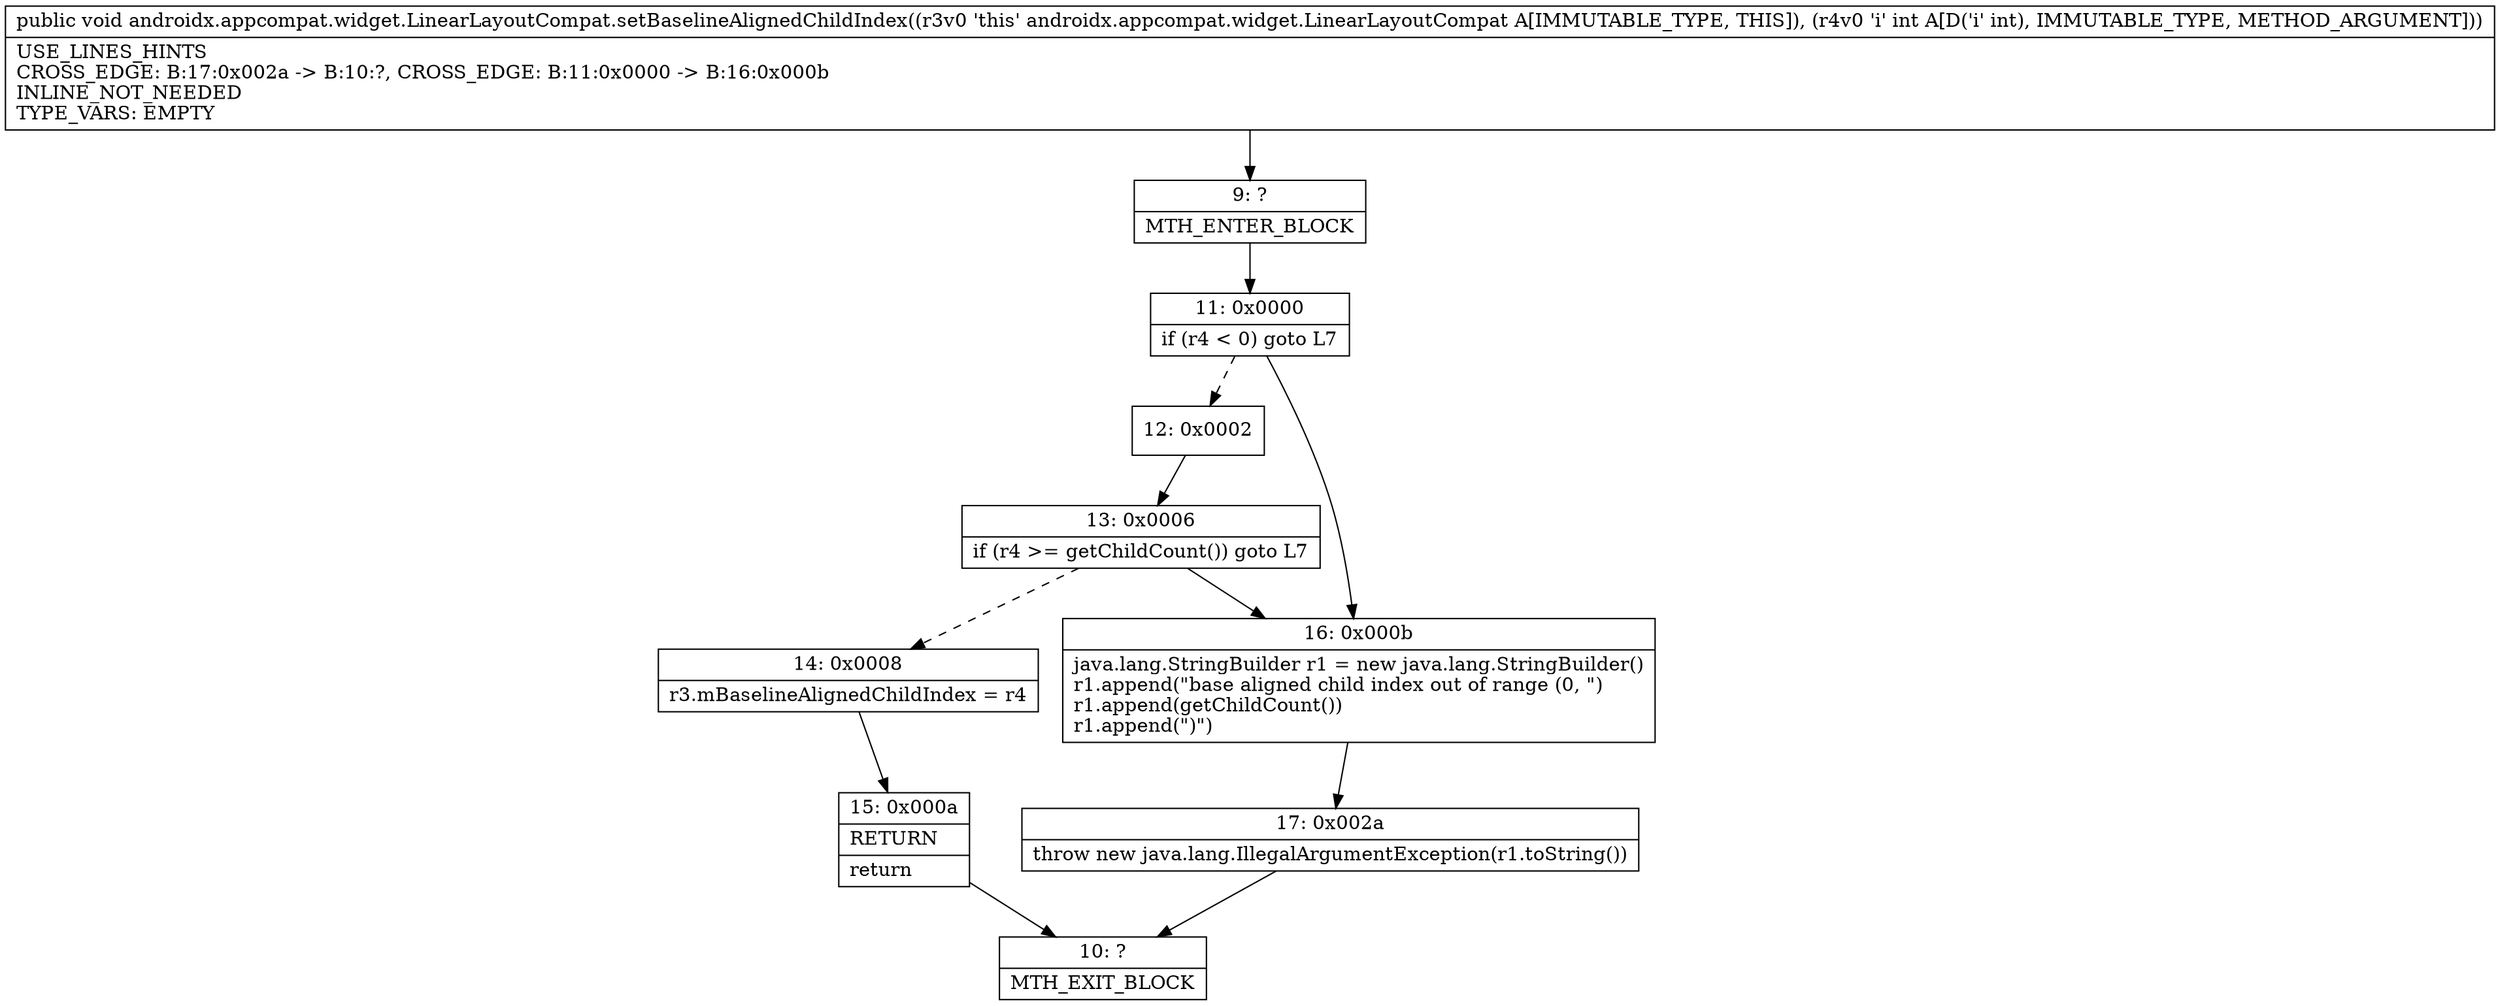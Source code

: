digraph "CFG forandroidx.appcompat.widget.LinearLayoutCompat.setBaselineAlignedChildIndex(I)V" {
Node_9 [shape=record,label="{9\:\ ?|MTH_ENTER_BLOCK\l}"];
Node_11 [shape=record,label="{11\:\ 0x0000|if (r4 \< 0) goto L7\l}"];
Node_12 [shape=record,label="{12\:\ 0x0002}"];
Node_13 [shape=record,label="{13\:\ 0x0006|if (r4 \>= getChildCount()) goto L7\l}"];
Node_14 [shape=record,label="{14\:\ 0x0008|r3.mBaselineAlignedChildIndex = r4\l}"];
Node_15 [shape=record,label="{15\:\ 0x000a|RETURN\l|return\l}"];
Node_10 [shape=record,label="{10\:\ ?|MTH_EXIT_BLOCK\l}"];
Node_16 [shape=record,label="{16\:\ 0x000b|java.lang.StringBuilder r1 = new java.lang.StringBuilder()\lr1.append(\"base aligned child index out of range (0, \")\lr1.append(getChildCount())\lr1.append(\")\")\l}"];
Node_17 [shape=record,label="{17\:\ 0x002a|throw new java.lang.IllegalArgumentException(r1.toString())\l}"];
MethodNode[shape=record,label="{public void androidx.appcompat.widget.LinearLayoutCompat.setBaselineAlignedChildIndex((r3v0 'this' androidx.appcompat.widget.LinearLayoutCompat A[IMMUTABLE_TYPE, THIS]), (r4v0 'i' int A[D('i' int), IMMUTABLE_TYPE, METHOD_ARGUMENT]))  | USE_LINES_HINTS\lCROSS_EDGE: B:17:0x002a \-\> B:10:?, CROSS_EDGE: B:11:0x0000 \-\> B:16:0x000b\lINLINE_NOT_NEEDED\lTYPE_VARS: EMPTY\l}"];
MethodNode -> Node_9;Node_9 -> Node_11;
Node_11 -> Node_12[style=dashed];
Node_11 -> Node_16;
Node_12 -> Node_13;
Node_13 -> Node_14[style=dashed];
Node_13 -> Node_16;
Node_14 -> Node_15;
Node_15 -> Node_10;
Node_16 -> Node_17;
Node_17 -> Node_10;
}

